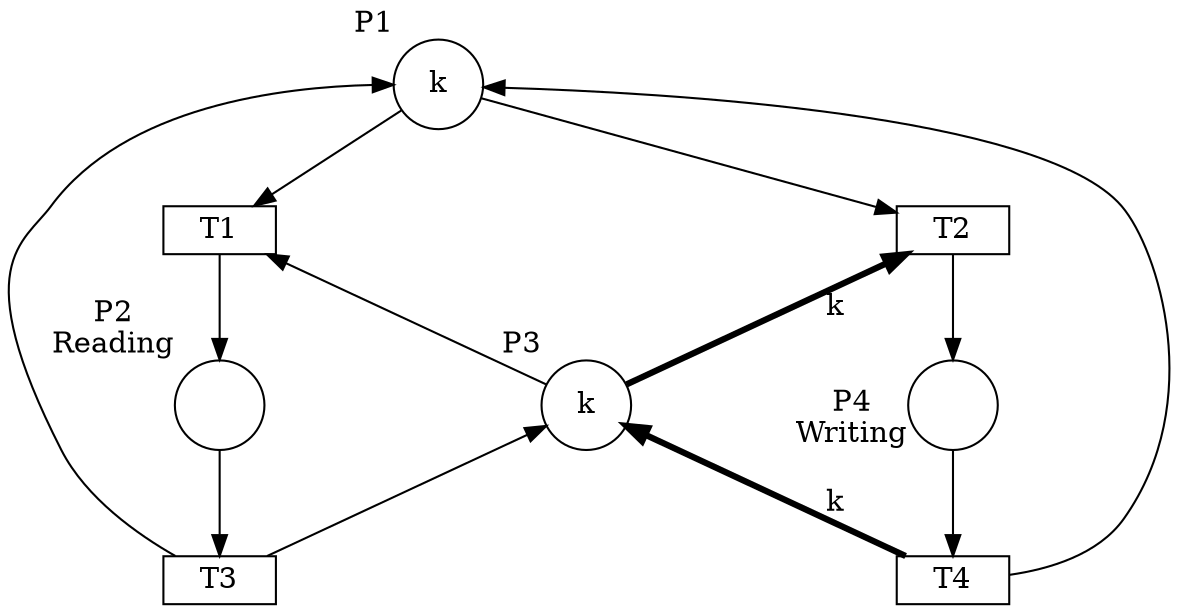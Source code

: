 digraph readers_writers {
    nodesep=1.5;
    P1 [width=0.6 shape="circle" xlabel="P1" label="k"];
    P2 [width=0.6 shape="circle" xlabel="P2\nReading" label=""];
    P3 [width=0.6 shape="circle" xlabel="P3" label="k"];
    P4 [width=0.6 shape="circle" xlabel="P4\nWriting" label=""];
    
    T1 [height=0.1 shape="box" xlabel="" label="T1"];
    T2 [height=0.1 shape="box" xlabel="" label="T2"];
    T3 [height=0.1 shape="box" xlabel="" label="T3"];
    T4 [height=0.1 shape="box" xlabel="" label="T4"];

    // Writing loop
    P1 -> T2;
    T2 -> P4 -> T4 [weight=10];
    T4 -> P1 [weight=0.05];
    // Reading loop
    P1 -> T1;
    T1 -> P2 -> T3 [weight=10];
    T3 -> P1 [weight=0.05];
    // Mutual exclusion
    P3 -> T1;
    P3 -> T2 [label="k" penwidth=3.0];
    T3 -> P3;
    T4 -> P3 [label="k" penwidth=3.0];
    
    // Order the nodes in 4 different levels
    {rank = min; P1;}    
    {rank = same; T1; T2;}
    {rank = same; P4; P2; P3;}
    {rank = same; T4; T3;}
}